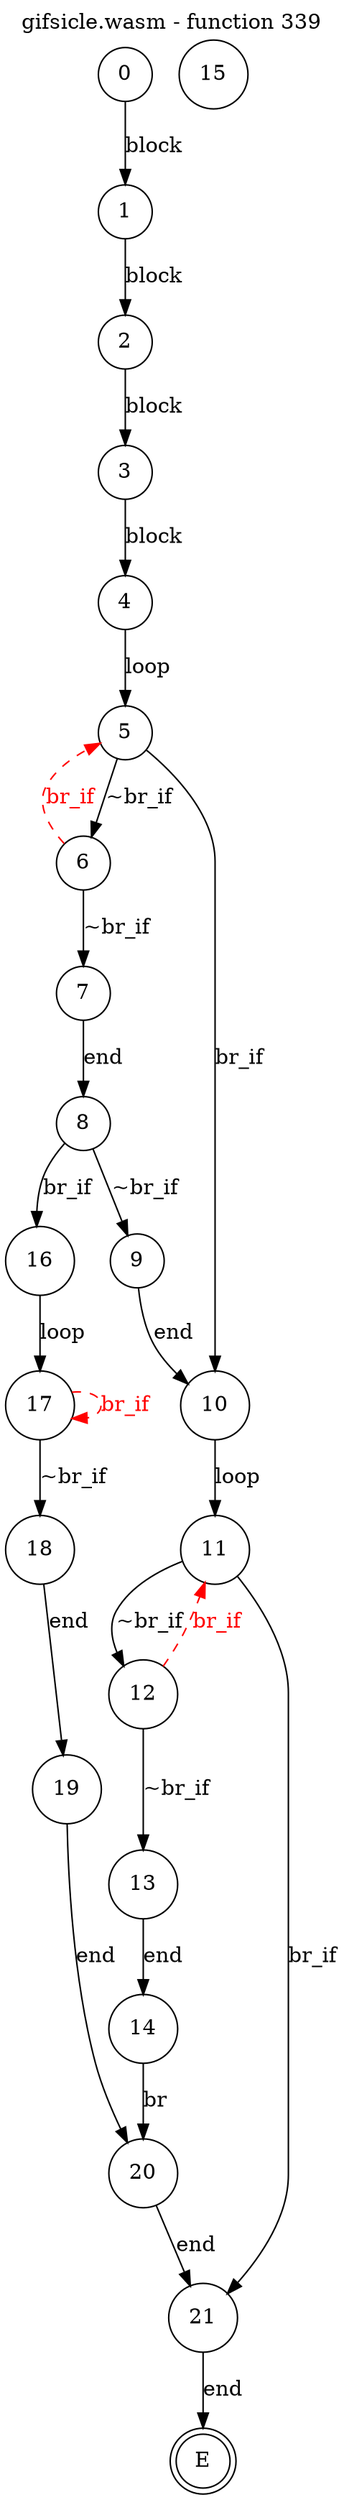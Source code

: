 digraph finite_state_machine {
    label = "gifsicle.wasm - function 339"
    labelloc =  t
    labelfontsize = 16
    labelfontcolor = black
    labelfontname = "Helvetica"
    node [shape = doublecircle]; E ;
node [shape=circle, fontcolor=black, style="", label="0"]0
node [shape=circle, fontcolor=black, style="", label="1"]1
node [shape=circle, fontcolor=black, style="", label="2"]2
node [shape=circle, fontcolor=black, style="", label="3"]3
node [shape=circle, fontcolor=black, style="", label="4"]4
node [shape=circle, fontcolor=black, style="", label="5"]5
node [shape=circle, fontcolor=black, style="", label="6"]6
node [shape=circle, fontcolor=black, style="", label="7"]7
node [shape=circle, fontcolor=black, style="", label="8"]8
node [shape=circle, fontcolor=black, style="", label="9"]9
node [shape=circle, fontcolor=black, style="", label="10"]10
node [shape=circle, fontcolor=black, style="", label="11"]11
node [shape=circle, fontcolor=black, style="", label="12"]12
node [shape=circle, fontcolor=black, style="", label="13"]13
node [shape=circle, fontcolor=black, style="", label="14"]14
node [shape=circle, fontcolor=black, style="", label="15"]15
node [shape=circle, fontcolor=black, style="", label="16"]16
node [shape=circle, fontcolor=black, style="", label="17"]17
node [shape=circle, fontcolor=black, style="", label="18"]18
node [shape=circle, fontcolor=black, style="", label="19"]19
node [shape=circle, fontcolor=black, style="", label="20"]20
node [shape=circle, fontcolor=black, style="", label="21"]21
node [shape=circle, fontcolor=black, style="", label="E"]E
    0 -> 1[label="block"];
    1 -> 2[label="block"];
    2 -> 3[label="block"];
    3 -> 4[label="block"];
    4 -> 5[label="loop"];
    5 -> 6[label="~br_if"];
    5 -> 10[label="br_if"];
    6 -> 7[label="~br_if"];
    6 -> 5[style="dashed" color="red" fontcolor="red" label="br_if"];
    7 -> 8[label="end"];
    8 -> 9[label="~br_if"];
    8 -> 16[label="br_if"];
    9 -> 10[label="end"];
    10 -> 11[label="loop"];
    11 -> 12[label="~br_if"];
    11 -> 21[label="br_if"];
    12 -> 13[label="~br_if"];
    12 -> 11[style="dashed" color="red" fontcolor="red" label="br_if"];
    13 -> 14[label="end"];
    14 -> 20[label="br"];
    16 -> 17[label="loop"];
    17 -> 18[label="~br_if"];
    17 -> 17[style="dashed" color="red" fontcolor="red" label="br_if"];
    18 -> 19[label="end"];
    19 -> 20[label="end"];
    20 -> 21[label="end"];
    21 -> E[label="end"];
}
